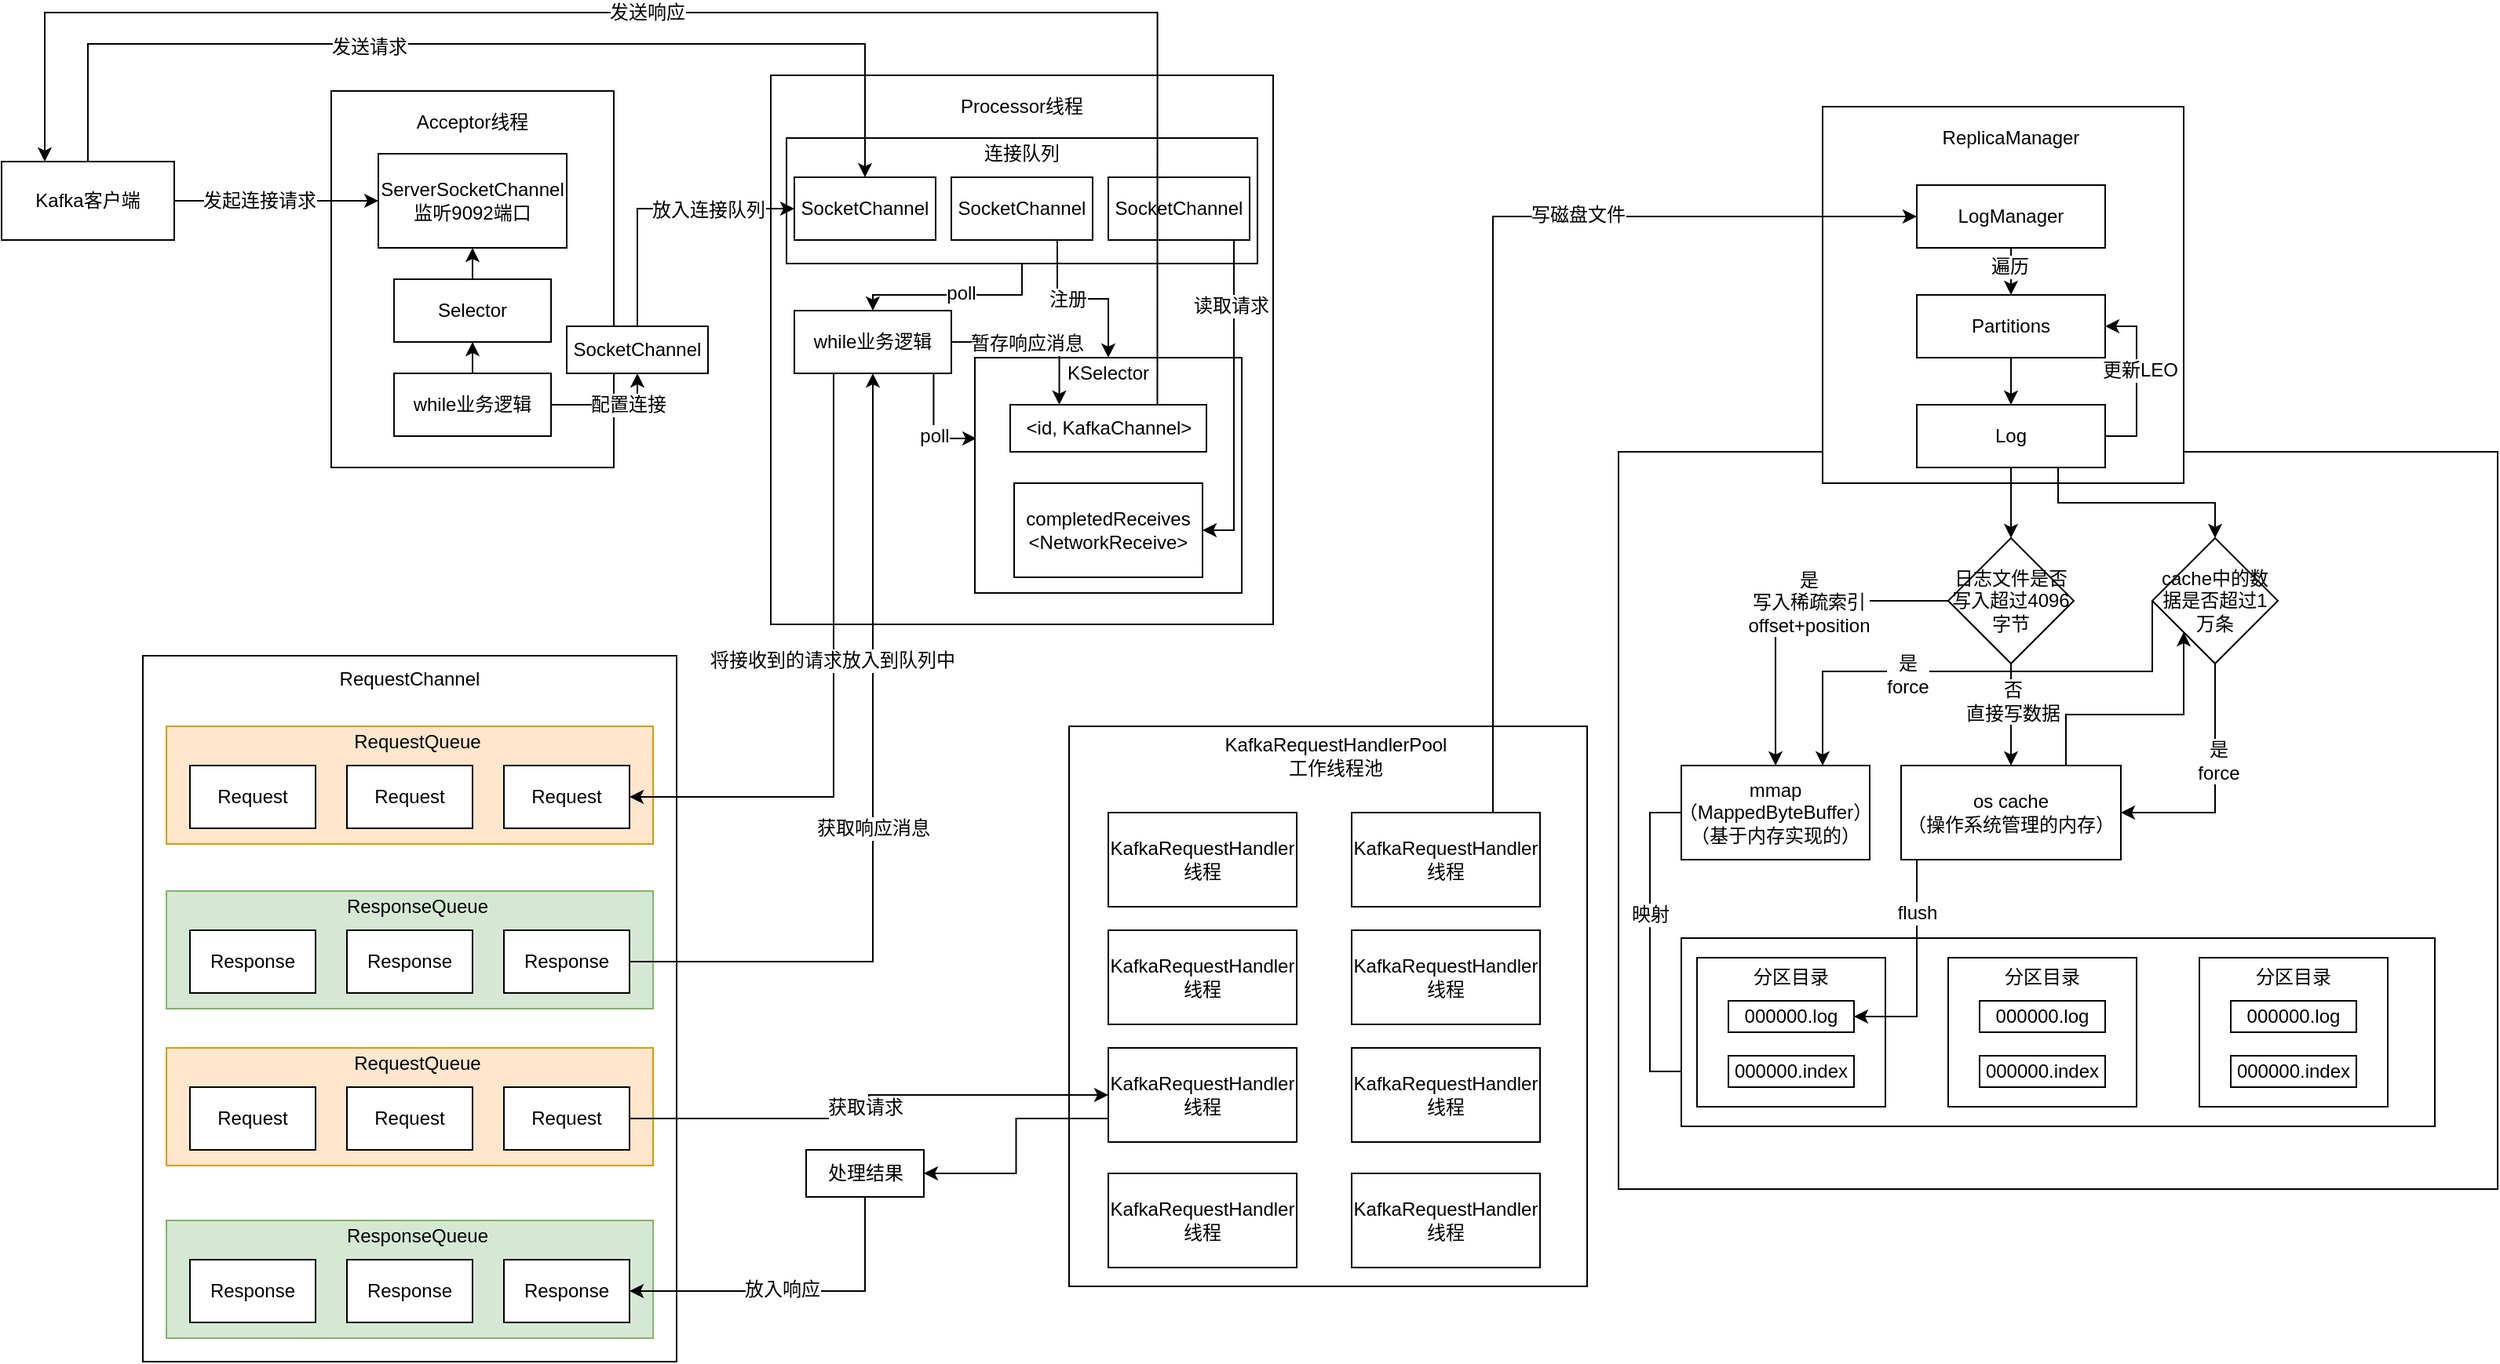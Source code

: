 <mxfile version="12.7.2" type="github">
  <diagram id="5woKgx-8zqL2vqW4cBqe" name="第 1 页">
    <mxGraphModel dx="1483" dy="783" grid="1" gridSize="10" guides="1" tooltips="1" connect="1" arrows="1" fold="1" page="1" pageScale="1" pageWidth="827" pageHeight="1169" math="0" shadow="0">
      <root>
        <mxCell id="0" />
        <mxCell id="1" parent="0" />
        <mxCell id="1tHTf3rAYxa_mp9UJQQu-104" value="" style="rounded=0;whiteSpace=wrap;html=1;" vertex="1" parent="1">
          <mxGeometry x="1060" y="410" width="560" height="470" as="geometry" />
        </mxCell>
        <mxCell id="1tHTf3rAYxa_mp9UJQQu-90" value="" style="rounded=0;whiteSpace=wrap;html=1;" vertex="1" parent="1">
          <mxGeometry x="1190" y="190" width="230" height="240" as="geometry" />
        </mxCell>
        <mxCell id="1tHTf3rAYxa_mp9UJQQu-1" value="" style="rounded=0;whiteSpace=wrap;html=1;" vertex="1" parent="1">
          <mxGeometry x="240" y="180" width="180" height="240" as="geometry" />
        </mxCell>
        <mxCell id="1tHTf3rAYxa_mp9UJQQu-2" value="Acceptor线程" style="text;html=1;strokeColor=none;fillColor=none;align=center;verticalAlign=middle;whiteSpace=wrap;rounded=0;" vertex="1" parent="1">
          <mxGeometry x="275" y="190" width="110" height="20" as="geometry" />
        </mxCell>
        <mxCell id="1tHTf3rAYxa_mp9UJQQu-3" value="ServerSocketChannel&lt;br&gt;监听9092端口" style="rounded=0;whiteSpace=wrap;html=1;" vertex="1" parent="1">
          <mxGeometry x="270" y="220" width="120" height="60" as="geometry" />
        </mxCell>
        <mxCell id="1tHTf3rAYxa_mp9UJQQu-8" style="edgeStyle=orthogonalEdgeStyle;rounded=0;orthogonalLoop=1;jettySize=auto;html=1;entryX=0.5;entryY=1;entryDx=0;entryDy=0;" edge="1" parent="1" source="1tHTf3rAYxa_mp9UJQQu-4" target="1tHTf3rAYxa_mp9UJQQu-3">
          <mxGeometry relative="1" as="geometry" />
        </mxCell>
        <mxCell id="1tHTf3rAYxa_mp9UJQQu-4" value="Selector" style="rounded=0;whiteSpace=wrap;html=1;" vertex="1" parent="1">
          <mxGeometry x="280" y="300" width="100" height="40" as="geometry" />
        </mxCell>
        <mxCell id="1tHTf3rAYxa_mp9UJQQu-7" style="edgeStyle=orthogonalEdgeStyle;rounded=0;orthogonalLoop=1;jettySize=auto;html=1;entryX=0.5;entryY=1;entryDx=0;entryDy=0;" edge="1" parent="1" source="1tHTf3rAYxa_mp9UJQQu-6" target="1tHTf3rAYxa_mp9UJQQu-4">
          <mxGeometry relative="1" as="geometry" />
        </mxCell>
        <mxCell id="1tHTf3rAYxa_mp9UJQQu-28" style="edgeStyle=orthogonalEdgeStyle;rounded=0;orthogonalLoop=1;jettySize=auto;html=1;entryX=0.5;entryY=1;entryDx=0;entryDy=0;" edge="1" parent="1" source="1tHTf3rAYxa_mp9UJQQu-6" target="1tHTf3rAYxa_mp9UJQQu-27">
          <mxGeometry relative="1" as="geometry" />
        </mxCell>
        <mxCell id="1tHTf3rAYxa_mp9UJQQu-29" value="配置连接" style="text;html=1;align=center;verticalAlign=middle;resizable=0;points=[];labelBackgroundColor=#ffffff;" vertex="1" connectable="0" parent="1tHTf3rAYxa_mp9UJQQu-28">
          <mxGeometry x="0.307" relative="1" as="geometry">
            <mxPoint as="offset" />
          </mxGeometry>
        </mxCell>
        <mxCell id="1tHTf3rAYxa_mp9UJQQu-6" value="while业务逻辑" style="rounded=0;whiteSpace=wrap;html=1;" vertex="1" parent="1">
          <mxGeometry x="280" y="360" width="100" height="40" as="geometry" />
        </mxCell>
        <mxCell id="1tHTf3rAYxa_mp9UJQQu-10" style="edgeStyle=orthogonalEdgeStyle;rounded=0;orthogonalLoop=1;jettySize=auto;html=1;entryX=0;entryY=0.5;entryDx=0;entryDy=0;" edge="1" parent="1" source="1tHTf3rAYxa_mp9UJQQu-9" target="1tHTf3rAYxa_mp9UJQQu-3">
          <mxGeometry relative="1" as="geometry" />
        </mxCell>
        <mxCell id="1tHTf3rAYxa_mp9UJQQu-11" value="发起连接请求" style="text;html=1;align=center;verticalAlign=middle;resizable=0;points=[];labelBackgroundColor=#ffffff;" vertex="1" connectable="0" parent="1tHTf3rAYxa_mp9UJQQu-10">
          <mxGeometry x="-0.172" relative="1" as="geometry">
            <mxPoint as="offset" />
          </mxGeometry>
        </mxCell>
        <mxCell id="1tHTf3rAYxa_mp9UJQQu-9" value="Kafka客户端" style="rounded=0;whiteSpace=wrap;html=1;" vertex="1" parent="1">
          <mxGeometry x="30" y="225" width="110" height="50" as="geometry" />
        </mxCell>
        <mxCell id="1tHTf3rAYxa_mp9UJQQu-12" value="" style="rounded=0;whiteSpace=wrap;html=1;" vertex="1" parent="1">
          <mxGeometry x="520" y="170" width="320" height="350" as="geometry" />
        </mxCell>
        <mxCell id="1tHTf3rAYxa_mp9UJQQu-13" value="Processor线程" style="text;html=1;strokeColor=none;fillColor=none;align=center;verticalAlign=middle;whiteSpace=wrap;rounded=0;" vertex="1" parent="1">
          <mxGeometry x="625" y="180" width="110" height="20" as="geometry" />
        </mxCell>
        <mxCell id="1tHTf3rAYxa_mp9UJQQu-21" style="edgeStyle=orthogonalEdgeStyle;rounded=0;orthogonalLoop=1;jettySize=auto;html=1;entryX=0.5;entryY=0;entryDx=0;entryDy=0;" edge="1" parent="1" source="1tHTf3rAYxa_mp9UJQQu-14" target="1tHTf3rAYxa_mp9UJQQu-20">
          <mxGeometry relative="1" as="geometry" />
        </mxCell>
        <mxCell id="1tHTf3rAYxa_mp9UJQQu-22" value="poll" style="text;html=1;align=center;verticalAlign=middle;resizable=0;points=[];labelBackgroundColor=#ffffff;" vertex="1" connectable="0" parent="1tHTf3rAYxa_mp9UJQQu-21">
          <mxGeometry x="-0.051" y="-1" relative="1" as="geometry">
            <mxPoint as="offset" />
          </mxGeometry>
        </mxCell>
        <mxCell id="1tHTf3rAYxa_mp9UJQQu-14" value="" style="rounded=0;whiteSpace=wrap;html=1;" vertex="1" parent="1">
          <mxGeometry x="530" y="210" width="300" height="80" as="geometry" />
        </mxCell>
        <mxCell id="1tHTf3rAYxa_mp9UJQQu-15" value="连接队列" style="text;html=1;strokeColor=none;fillColor=none;align=center;verticalAlign=middle;whiteSpace=wrap;rounded=0;" vertex="1" parent="1">
          <mxGeometry x="625" y="210" width="110" height="20" as="geometry" />
        </mxCell>
        <mxCell id="1tHTf3rAYxa_mp9UJQQu-17" value="SocketChannel" style="rounded=0;whiteSpace=wrap;html=1;" vertex="1" parent="1">
          <mxGeometry x="535" y="235" width="90" height="40" as="geometry" />
        </mxCell>
        <mxCell id="1tHTf3rAYxa_mp9UJQQu-37" style="edgeStyle=orthogonalEdgeStyle;rounded=0;orthogonalLoop=1;jettySize=auto;html=1;exitX=0.75;exitY=1;exitDx=0;exitDy=0;entryX=0.5;entryY=0;entryDx=0;entryDy=0;" edge="1" parent="1" source="1tHTf3rAYxa_mp9UJQQu-18" target="1tHTf3rAYxa_mp9UJQQu-24">
          <mxGeometry relative="1" as="geometry" />
        </mxCell>
        <mxCell id="1tHTf3rAYxa_mp9UJQQu-38" value="注册" style="text;html=1;align=center;verticalAlign=middle;resizable=0;points=[];labelBackgroundColor=#ffffff;" vertex="1" connectable="0" parent="1tHTf3rAYxa_mp9UJQQu-37">
          <mxGeometry x="-0.302" y="6" relative="1" as="geometry">
            <mxPoint x="6" y="6" as="offset" />
          </mxGeometry>
        </mxCell>
        <mxCell id="1tHTf3rAYxa_mp9UJQQu-18" value="SocketChannel" style="rounded=0;whiteSpace=wrap;html=1;" vertex="1" parent="1">
          <mxGeometry x="635" y="235" width="90" height="40" as="geometry" />
        </mxCell>
        <mxCell id="1tHTf3rAYxa_mp9UJQQu-19" value="SocketChannel" style="rounded=0;whiteSpace=wrap;html=1;" vertex="1" parent="1">
          <mxGeometry x="735" y="235" width="90" height="40" as="geometry" />
        </mxCell>
        <mxCell id="1tHTf3rAYxa_mp9UJQQu-41" style="edgeStyle=orthogonalEdgeStyle;rounded=0;orthogonalLoop=1;jettySize=auto;html=1;exitX=0.887;exitY=1.004;exitDx=0;exitDy=0;entryX=0.006;entryY=0.343;entryDx=0;entryDy=0;exitPerimeter=0;entryPerimeter=0;" edge="1" parent="1" source="1tHTf3rAYxa_mp9UJQQu-20" target="1tHTf3rAYxa_mp9UJQQu-23">
          <mxGeometry relative="1" as="geometry" />
        </mxCell>
        <mxCell id="1tHTf3rAYxa_mp9UJQQu-42" value="poll" style="text;html=1;align=center;verticalAlign=middle;resizable=0;points=[];labelBackgroundColor=#ffffff;" vertex="1" connectable="0" parent="1tHTf3rAYxa_mp9UJQQu-41">
          <mxGeometry x="0.165" relative="1" as="geometry">
            <mxPoint as="offset" />
          </mxGeometry>
        </mxCell>
        <mxCell id="1tHTf3rAYxa_mp9UJQQu-20" value="while业务逻辑" style="rounded=0;whiteSpace=wrap;html=1;" vertex="1" parent="1">
          <mxGeometry x="535" y="320" width="100" height="40" as="geometry" />
        </mxCell>
        <mxCell id="1tHTf3rAYxa_mp9UJQQu-23" value="" style="rounded=0;whiteSpace=wrap;html=1;" vertex="1" parent="1">
          <mxGeometry x="650" y="350" width="170" height="150" as="geometry" />
        </mxCell>
        <mxCell id="1tHTf3rAYxa_mp9UJQQu-24" value="KSelector" style="text;html=1;strokeColor=none;fillColor=none;align=center;verticalAlign=middle;whiteSpace=wrap;rounded=0;" vertex="1" parent="1">
          <mxGeometry x="680" y="350" width="110" height="20" as="geometry" />
        </mxCell>
        <mxCell id="1tHTf3rAYxa_mp9UJQQu-34" style="edgeStyle=orthogonalEdgeStyle;rounded=0;orthogonalLoop=1;jettySize=auto;html=1;exitX=0.75;exitY=0;exitDx=0;exitDy=0;entryX=0.25;entryY=0;entryDx=0;entryDy=0;" edge="1" parent="1" source="1tHTf3rAYxa_mp9UJQQu-25" target="1tHTf3rAYxa_mp9UJQQu-9">
          <mxGeometry relative="1" as="geometry">
            <Array as="points">
              <mxPoint x="766" y="130" />
              <mxPoint x="58" y="130" />
            </Array>
          </mxGeometry>
        </mxCell>
        <mxCell id="1tHTf3rAYxa_mp9UJQQu-35" value="发送响应" style="text;html=1;align=center;verticalAlign=middle;resizable=0;points=[];labelBackgroundColor=#ffffff;" vertex="1" connectable="0" parent="1tHTf3rAYxa_mp9UJQQu-34">
          <mxGeometry x="0.092" relative="1" as="geometry">
            <mxPoint as="offset" />
          </mxGeometry>
        </mxCell>
        <mxCell id="1tHTf3rAYxa_mp9UJQQu-25" value="&amp;lt;id, KafkaChannel&amp;gt;" style="rounded=0;whiteSpace=wrap;html=1;" vertex="1" parent="1">
          <mxGeometry x="672.5" y="380" width="125" height="30" as="geometry" />
        </mxCell>
        <mxCell id="1tHTf3rAYxa_mp9UJQQu-26" value="completedReceives&lt;br&gt;&amp;lt;NetworkReceive&amp;gt;" style="rounded=0;whiteSpace=wrap;html=1;" vertex="1" parent="1">
          <mxGeometry x="675" y="430" width="120" height="60" as="geometry" />
        </mxCell>
        <mxCell id="1tHTf3rAYxa_mp9UJQQu-30" style="edgeStyle=orthogonalEdgeStyle;rounded=0;orthogonalLoop=1;jettySize=auto;html=1;entryX=0;entryY=0.5;entryDx=0;entryDy=0;" edge="1" parent="1" source="1tHTf3rAYxa_mp9UJQQu-27" target="1tHTf3rAYxa_mp9UJQQu-17">
          <mxGeometry relative="1" as="geometry">
            <Array as="points">
              <mxPoint x="435" y="255" />
            </Array>
          </mxGeometry>
        </mxCell>
        <mxCell id="1tHTf3rAYxa_mp9UJQQu-31" value="放入连接队列" style="text;html=1;align=center;verticalAlign=middle;resizable=0;points=[];labelBackgroundColor=#ffffff;" vertex="1" connectable="0" parent="1tHTf3rAYxa_mp9UJQQu-30">
          <mxGeometry x="-0.164" y="-21" relative="1" as="geometry">
            <mxPoint x="24" y="-1.67" as="offset" />
          </mxGeometry>
        </mxCell>
        <mxCell id="1tHTf3rAYxa_mp9UJQQu-27" value="SocketChannel" style="rounded=0;whiteSpace=wrap;html=1;" vertex="1" parent="1">
          <mxGeometry x="390" y="330" width="90" height="30" as="geometry" />
        </mxCell>
        <mxCell id="1tHTf3rAYxa_mp9UJQQu-32" style="edgeStyle=orthogonalEdgeStyle;rounded=0;orthogonalLoop=1;jettySize=auto;html=1;entryX=0.5;entryY=0;entryDx=0;entryDy=0;" edge="1" parent="1" source="1tHTf3rAYxa_mp9UJQQu-9" target="1tHTf3rAYxa_mp9UJQQu-17">
          <mxGeometry relative="1" as="geometry">
            <Array as="points">
              <mxPoint x="85" y="150" />
              <mxPoint x="580" y="150" />
            </Array>
          </mxGeometry>
        </mxCell>
        <mxCell id="1tHTf3rAYxa_mp9UJQQu-33" value="发送请求" style="text;html=1;align=center;verticalAlign=middle;resizable=0;points=[];labelBackgroundColor=#ffffff;" vertex="1" connectable="0" parent="1tHTf3rAYxa_mp9UJQQu-32">
          <mxGeometry x="-0.224" y="-2" relative="1" as="geometry">
            <mxPoint as="offset" />
          </mxGeometry>
        </mxCell>
        <mxCell id="1tHTf3rAYxa_mp9UJQQu-39" style="edgeStyle=orthogonalEdgeStyle;rounded=0;orthogonalLoop=1;jettySize=auto;html=1;entryX=0.25;entryY=0;entryDx=0;entryDy=0;" edge="1" parent="1" source="1tHTf3rAYxa_mp9UJQQu-20" target="1tHTf3rAYxa_mp9UJQQu-25">
          <mxGeometry relative="1" as="geometry" />
        </mxCell>
        <mxCell id="1tHTf3rAYxa_mp9UJQQu-40" value="暂存响应消息" style="text;html=1;align=center;verticalAlign=middle;resizable=0;points=[];labelBackgroundColor=#ffffff;" vertex="1" connectable="0" parent="1tHTf3rAYxa_mp9UJQQu-39">
          <mxGeometry x="-0.127" y="-1" relative="1" as="geometry">
            <mxPoint as="offset" />
          </mxGeometry>
        </mxCell>
        <mxCell id="1tHTf3rAYxa_mp9UJQQu-43" style="edgeStyle=orthogonalEdgeStyle;rounded=0;orthogonalLoop=1;jettySize=auto;html=1;entryX=1;entryY=0.5;entryDx=0;entryDy=0;exitX=0.889;exitY=1.012;exitDx=0;exitDy=0;exitPerimeter=0;" edge="1" parent="1" source="1tHTf3rAYxa_mp9UJQQu-19" target="1tHTf3rAYxa_mp9UJQQu-26">
          <mxGeometry relative="1" as="geometry" />
        </mxCell>
        <mxCell id="1tHTf3rAYxa_mp9UJQQu-44" value="读取请求" style="text;html=1;align=center;verticalAlign=middle;resizable=0;points=[];labelBackgroundColor=#ffffff;" vertex="1" connectable="0" parent="1tHTf3rAYxa_mp9UJQQu-43">
          <mxGeometry x="-0.596" y="-2" relative="1" as="geometry">
            <mxPoint as="offset" />
          </mxGeometry>
        </mxCell>
        <mxCell id="1tHTf3rAYxa_mp9UJQQu-45" value="" style="rounded=0;whiteSpace=wrap;html=1;" vertex="1" parent="1">
          <mxGeometry x="120" y="540" width="340" height="450" as="geometry" />
        </mxCell>
        <mxCell id="1tHTf3rAYxa_mp9UJQQu-46" value="RequestChannel" style="text;html=1;strokeColor=none;fillColor=none;align=center;verticalAlign=middle;whiteSpace=wrap;rounded=0;" vertex="1" parent="1">
          <mxGeometry x="235" y="545" width="110" height="20" as="geometry" />
        </mxCell>
        <mxCell id="1tHTf3rAYxa_mp9UJQQu-47" value="" style="rounded=0;whiteSpace=wrap;html=1;fillColor=#ffe6cc;strokeColor=#d79b00;" vertex="1" parent="1">
          <mxGeometry x="135" y="585" width="310" height="75" as="geometry" />
        </mxCell>
        <mxCell id="1tHTf3rAYxa_mp9UJQQu-48" value="RequestQueue" style="text;html=1;strokeColor=none;fillColor=none;align=center;verticalAlign=middle;whiteSpace=wrap;rounded=0;" vertex="1" parent="1">
          <mxGeometry x="240" y="585" width="110" height="20" as="geometry" />
        </mxCell>
        <mxCell id="1tHTf3rAYxa_mp9UJQQu-49" value="Request" style="rounded=0;whiteSpace=wrap;html=1;" vertex="1" parent="1">
          <mxGeometry x="150" y="610" width="80" height="40" as="geometry" />
        </mxCell>
        <mxCell id="1tHTf3rAYxa_mp9UJQQu-50" value="Request" style="rounded=0;whiteSpace=wrap;html=1;" vertex="1" parent="1">
          <mxGeometry x="250" y="610" width="80" height="40" as="geometry" />
        </mxCell>
        <mxCell id="1tHTf3rAYxa_mp9UJQQu-51" value="Request" style="rounded=0;whiteSpace=wrap;html=1;" vertex="1" parent="1">
          <mxGeometry x="350" y="610" width="80" height="40" as="geometry" />
        </mxCell>
        <mxCell id="1tHTf3rAYxa_mp9UJQQu-52" value="" style="rounded=0;whiteSpace=wrap;html=1;fillColor=#d5e8d4;strokeColor=#82b366;" vertex="1" parent="1">
          <mxGeometry x="135" y="690" width="310" height="75" as="geometry" />
        </mxCell>
        <mxCell id="1tHTf3rAYxa_mp9UJQQu-53" value="ResponseQueue" style="text;html=1;strokeColor=none;fillColor=none;align=center;verticalAlign=middle;whiteSpace=wrap;rounded=0;" vertex="1" parent="1">
          <mxGeometry x="240" y="690" width="110" height="20" as="geometry" />
        </mxCell>
        <mxCell id="1tHTf3rAYxa_mp9UJQQu-54" value="Response" style="rounded=0;whiteSpace=wrap;html=1;" vertex="1" parent="1">
          <mxGeometry x="150" y="715" width="80" height="40" as="geometry" />
        </mxCell>
        <mxCell id="1tHTf3rAYxa_mp9UJQQu-55" value="Response" style="rounded=0;whiteSpace=wrap;html=1;" vertex="1" parent="1">
          <mxGeometry x="250" y="715" width="80" height="40" as="geometry" />
        </mxCell>
        <mxCell id="1tHTf3rAYxa_mp9UJQQu-70" style="edgeStyle=orthogonalEdgeStyle;rounded=0;orthogonalLoop=1;jettySize=auto;html=1;entryX=0.5;entryY=1;entryDx=0;entryDy=0;" edge="1" parent="1" source="1tHTf3rAYxa_mp9UJQQu-56" target="1tHTf3rAYxa_mp9UJQQu-20">
          <mxGeometry relative="1" as="geometry" />
        </mxCell>
        <mxCell id="1tHTf3rAYxa_mp9UJQQu-71" value="获取响应消息" style="text;html=1;align=center;verticalAlign=middle;resizable=0;points=[];labelBackgroundColor=#ffffff;" vertex="1" connectable="0" parent="1tHTf3rAYxa_mp9UJQQu-70">
          <mxGeometry x="-0.415" y="98" relative="1" as="geometry">
            <mxPoint x="98" y="-85" as="offset" />
          </mxGeometry>
        </mxCell>
        <mxCell id="1tHTf3rAYxa_mp9UJQQu-56" value="Response" style="rounded=0;whiteSpace=wrap;html=1;" vertex="1" parent="1">
          <mxGeometry x="350" y="715" width="80" height="40" as="geometry" />
        </mxCell>
        <mxCell id="1tHTf3rAYxa_mp9UJQQu-57" value="" style="rounded=0;whiteSpace=wrap;html=1;fillColor=#ffe6cc;strokeColor=#d79b00;" vertex="1" parent="1">
          <mxGeometry x="135" y="790" width="310" height="75" as="geometry" />
        </mxCell>
        <mxCell id="1tHTf3rAYxa_mp9UJQQu-58" value="RequestQueue" style="text;html=1;strokeColor=none;fillColor=none;align=center;verticalAlign=middle;whiteSpace=wrap;rounded=0;" vertex="1" parent="1">
          <mxGeometry x="240" y="790" width="110" height="20" as="geometry" />
        </mxCell>
        <mxCell id="1tHTf3rAYxa_mp9UJQQu-59" value="Request" style="rounded=0;whiteSpace=wrap;html=1;" vertex="1" parent="1">
          <mxGeometry x="150" y="815" width="80" height="40" as="geometry" />
        </mxCell>
        <mxCell id="1tHTf3rAYxa_mp9UJQQu-60" value="Request" style="rounded=0;whiteSpace=wrap;html=1;" vertex="1" parent="1">
          <mxGeometry x="250" y="815" width="80" height="40" as="geometry" />
        </mxCell>
        <mxCell id="1tHTf3rAYxa_mp9UJQQu-61" value="Request" style="rounded=0;whiteSpace=wrap;html=1;" vertex="1" parent="1">
          <mxGeometry x="350" y="815" width="80" height="40" as="geometry" />
        </mxCell>
        <mxCell id="1tHTf3rAYxa_mp9UJQQu-62" style="edgeStyle=orthogonalEdgeStyle;rounded=0;orthogonalLoop=1;jettySize=auto;html=1;entryX=1;entryY=0.5;entryDx=0;entryDy=0;exitX=0.25;exitY=1;exitDx=0;exitDy=0;" edge="1" parent="1" source="1tHTf3rAYxa_mp9UJQQu-20" target="1tHTf3rAYxa_mp9UJQQu-51">
          <mxGeometry relative="1" as="geometry" />
        </mxCell>
        <mxCell id="1tHTf3rAYxa_mp9UJQQu-63" value="将接收到的请求放入到队列中" style="text;html=1;align=center;verticalAlign=middle;resizable=0;points=[];labelBackgroundColor=#ffffff;" vertex="1" connectable="0" parent="1tHTf3rAYxa_mp9UJQQu-62">
          <mxGeometry x="-0.085" y="-1" relative="1" as="geometry">
            <mxPoint as="offset" />
          </mxGeometry>
        </mxCell>
        <mxCell id="1tHTf3rAYxa_mp9UJQQu-65" value="" style="rounded=0;whiteSpace=wrap;html=1;fillColor=#d5e8d4;strokeColor=#82b366;" vertex="1" parent="1">
          <mxGeometry x="135" y="900" width="310" height="75" as="geometry" />
        </mxCell>
        <mxCell id="1tHTf3rAYxa_mp9UJQQu-66" value="ResponseQueue" style="text;html=1;strokeColor=none;fillColor=none;align=center;verticalAlign=middle;whiteSpace=wrap;rounded=0;" vertex="1" parent="1">
          <mxGeometry x="240" y="900" width="110" height="20" as="geometry" />
        </mxCell>
        <mxCell id="1tHTf3rAYxa_mp9UJQQu-67" value="Response" style="rounded=0;whiteSpace=wrap;html=1;" vertex="1" parent="1">
          <mxGeometry x="150" y="925" width="80" height="40" as="geometry" />
        </mxCell>
        <mxCell id="1tHTf3rAYxa_mp9UJQQu-68" value="Response" style="rounded=0;whiteSpace=wrap;html=1;" vertex="1" parent="1">
          <mxGeometry x="250" y="925" width="80" height="40" as="geometry" />
        </mxCell>
        <mxCell id="1tHTf3rAYxa_mp9UJQQu-69" value="Response" style="rounded=0;whiteSpace=wrap;html=1;" vertex="1" parent="1">
          <mxGeometry x="350" y="925" width="80" height="40" as="geometry" />
        </mxCell>
        <mxCell id="1tHTf3rAYxa_mp9UJQQu-72" value="" style="rounded=0;whiteSpace=wrap;html=1;" vertex="1" parent="1">
          <mxGeometry x="710" y="585" width="330" height="357" as="geometry" />
        </mxCell>
        <mxCell id="1tHTf3rAYxa_mp9UJQQu-73" value="KafkaRequestHandlerPool&lt;br&gt;工作线程池" style="text;html=1;strokeColor=none;fillColor=none;align=center;verticalAlign=middle;whiteSpace=wrap;rounded=0;" vertex="1" parent="1">
          <mxGeometry x="800" y="590" width="160" height="27" as="geometry" />
        </mxCell>
        <mxCell id="1tHTf3rAYxa_mp9UJQQu-74" value="KafkaRequestHandler线程" style="rounded=0;whiteSpace=wrap;html=1;" vertex="1" parent="1">
          <mxGeometry x="735" y="640" width="120" height="60" as="geometry" />
        </mxCell>
        <mxCell id="1tHTf3rAYxa_mp9UJQQu-76" value="KafkaRequestHandler线程" style="rounded=0;whiteSpace=wrap;html=1;" vertex="1" parent="1">
          <mxGeometry x="890" y="640" width="120" height="60" as="geometry" />
        </mxCell>
        <mxCell id="1tHTf3rAYxa_mp9UJQQu-77" value="KafkaRequestHandler线程" style="rounded=0;whiteSpace=wrap;html=1;" vertex="1" parent="1">
          <mxGeometry x="735" y="715" width="120" height="60" as="geometry" />
        </mxCell>
        <mxCell id="1tHTf3rAYxa_mp9UJQQu-78" value="KafkaRequestHandler线程" style="rounded=0;whiteSpace=wrap;html=1;" vertex="1" parent="1">
          <mxGeometry x="890" y="715" width="120" height="60" as="geometry" />
        </mxCell>
        <mxCell id="1tHTf3rAYxa_mp9UJQQu-87" style="edgeStyle=orthogonalEdgeStyle;rounded=0;orthogonalLoop=1;jettySize=auto;html=1;exitX=0;exitY=0.75;exitDx=0;exitDy=0;entryX=1;entryY=0.5;entryDx=0;entryDy=0;" edge="1" parent="1" source="1tHTf3rAYxa_mp9UJQQu-79" target="1tHTf3rAYxa_mp9UJQQu-86">
          <mxGeometry relative="1" as="geometry" />
        </mxCell>
        <mxCell id="1tHTf3rAYxa_mp9UJQQu-79" value="KafkaRequestHandler线程" style="rounded=0;whiteSpace=wrap;html=1;" vertex="1" parent="1">
          <mxGeometry x="735" y="790" width="120" height="60" as="geometry" />
        </mxCell>
        <mxCell id="1tHTf3rAYxa_mp9UJQQu-80" value="KafkaRequestHandler线程" style="rounded=0;whiteSpace=wrap;html=1;" vertex="1" parent="1">
          <mxGeometry x="890" y="790" width="120" height="60" as="geometry" />
        </mxCell>
        <mxCell id="1tHTf3rAYxa_mp9UJQQu-81" value="KafkaRequestHandler线程" style="rounded=0;whiteSpace=wrap;html=1;" vertex="1" parent="1">
          <mxGeometry x="735" y="870" width="120" height="60" as="geometry" />
        </mxCell>
        <mxCell id="1tHTf3rAYxa_mp9UJQQu-82" value="KafkaRequestHandler线程" style="rounded=0;whiteSpace=wrap;html=1;" vertex="1" parent="1">
          <mxGeometry x="890" y="870" width="120" height="60" as="geometry" />
        </mxCell>
        <mxCell id="1tHTf3rAYxa_mp9UJQQu-83" style="edgeStyle=orthogonalEdgeStyle;rounded=0;orthogonalLoop=1;jettySize=auto;html=1;exitX=1;exitY=0.5;exitDx=0;exitDy=0;entryX=0;entryY=0.5;entryDx=0;entryDy=0;" edge="1" parent="1" source="1tHTf3rAYxa_mp9UJQQu-61" target="1tHTf3rAYxa_mp9UJQQu-79">
          <mxGeometry relative="1" as="geometry" />
        </mxCell>
        <mxCell id="1tHTf3rAYxa_mp9UJQQu-84" value="获取请求" style="text;html=1;align=center;verticalAlign=middle;resizable=0;points=[];labelBackgroundColor=#ffffff;" vertex="1" connectable="0" parent="1tHTf3rAYxa_mp9UJQQu-83">
          <mxGeometry x="-0.12" relative="1" as="geometry">
            <mxPoint x="9" y="-7.5" as="offset" />
          </mxGeometry>
        </mxCell>
        <mxCell id="1tHTf3rAYxa_mp9UJQQu-88" style="edgeStyle=orthogonalEdgeStyle;rounded=0;orthogonalLoop=1;jettySize=auto;html=1;entryX=1;entryY=0.5;entryDx=0;entryDy=0;exitX=0.5;exitY=1;exitDx=0;exitDy=0;" edge="1" parent="1" source="1tHTf3rAYxa_mp9UJQQu-86" target="1tHTf3rAYxa_mp9UJQQu-69">
          <mxGeometry relative="1" as="geometry" />
        </mxCell>
        <mxCell id="1tHTf3rAYxa_mp9UJQQu-89" value="放入响应" style="text;html=1;align=center;verticalAlign=middle;resizable=0;points=[];labelBackgroundColor=#ffffff;" vertex="1" connectable="0" parent="1tHTf3rAYxa_mp9UJQQu-88">
          <mxGeometry x="0.078" y="-1" relative="1" as="geometry">
            <mxPoint as="offset" />
          </mxGeometry>
        </mxCell>
        <mxCell id="1tHTf3rAYxa_mp9UJQQu-86" value="处理结果" style="rounded=0;whiteSpace=wrap;html=1;" vertex="1" parent="1">
          <mxGeometry x="542.5" y="855" width="75" height="30" as="geometry" />
        </mxCell>
        <mxCell id="1tHTf3rAYxa_mp9UJQQu-91" value="ReplicaManager" style="text;html=1;strokeColor=none;fillColor=none;align=center;verticalAlign=middle;whiteSpace=wrap;rounded=0;" vertex="1" parent="1">
          <mxGeometry x="1250" y="200" width="120" height="20" as="geometry" />
        </mxCell>
        <mxCell id="1tHTf3rAYxa_mp9UJQQu-97" style="edgeStyle=orthogonalEdgeStyle;rounded=0;orthogonalLoop=1;jettySize=auto;html=1;exitX=0.5;exitY=1;exitDx=0;exitDy=0;entryX=0.5;entryY=0;entryDx=0;entryDy=0;" edge="1" parent="1" source="1tHTf3rAYxa_mp9UJQQu-92" target="1tHTf3rAYxa_mp9UJQQu-95">
          <mxGeometry relative="1" as="geometry" />
        </mxCell>
        <mxCell id="1tHTf3rAYxa_mp9UJQQu-99" value="遍历" style="text;html=1;align=center;verticalAlign=middle;resizable=0;points=[];labelBackgroundColor=#ffffff;" vertex="1" connectable="0" parent="1tHTf3rAYxa_mp9UJQQu-97">
          <mxGeometry x="-0.185" y="-1" relative="1" as="geometry">
            <mxPoint as="offset" />
          </mxGeometry>
        </mxCell>
        <mxCell id="1tHTf3rAYxa_mp9UJQQu-92" value="LogManager" style="rounded=0;whiteSpace=wrap;html=1;" vertex="1" parent="1">
          <mxGeometry x="1250" y="240" width="120" height="40" as="geometry" />
        </mxCell>
        <mxCell id="1tHTf3rAYxa_mp9UJQQu-98" style="edgeStyle=orthogonalEdgeStyle;rounded=0;orthogonalLoop=1;jettySize=auto;html=1;entryX=0.5;entryY=0;entryDx=0;entryDy=0;" edge="1" parent="1" source="1tHTf3rAYxa_mp9UJQQu-95" target="1tHTf3rAYxa_mp9UJQQu-96">
          <mxGeometry relative="1" as="geometry" />
        </mxCell>
        <mxCell id="1tHTf3rAYxa_mp9UJQQu-95" value="Partitions" style="rounded=0;whiteSpace=wrap;html=1;" vertex="1" parent="1">
          <mxGeometry x="1250" y="310" width="120" height="40" as="geometry" />
        </mxCell>
        <mxCell id="1tHTf3rAYxa_mp9UJQQu-102" style="edgeStyle=orthogonalEdgeStyle;rounded=0;orthogonalLoop=1;jettySize=auto;html=1;entryX=1;entryY=0.5;entryDx=0;entryDy=0;exitX=1;exitY=0.5;exitDx=0;exitDy=0;" edge="1" parent="1" source="1tHTf3rAYxa_mp9UJQQu-96" target="1tHTf3rAYxa_mp9UJQQu-95">
          <mxGeometry relative="1" as="geometry" />
        </mxCell>
        <mxCell id="1tHTf3rAYxa_mp9UJQQu-103" value="更新LEO" style="text;html=1;align=center;verticalAlign=middle;resizable=0;points=[];labelBackgroundColor=#ffffff;" vertex="1" connectable="0" parent="1tHTf3rAYxa_mp9UJQQu-102">
          <mxGeometry x="0.126" y="-2" relative="1" as="geometry">
            <mxPoint as="offset" />
          </mxGeometry>
        </mxCell>
        <mxCell id="1tHTf3rAYxa_mp9UJQQu-106" style="edgeStyle=orthogonalEdgeStyle;rounded=0;orthogonalLoop=1;jettySize=auto;html=1;entryX=0.5;entryY=0;entryDx=0;entryDy=0;" edge="1" parent="1" source="1tHTf3rAYxa_mp9UJQQu-96" target="1tHTf3rAYxa_mp9UJQQu-105">
          <mxGeometry relative="1" as="geometry" />
        </mxCell>
        <mxCell id="1tHTf3rAYxa_mp9UJQQu-114" style="edgeStyle=orthogonalEdgeStyle;rounded=0;orthogonalLoop=1;jettySize=auto;html=1;exitX=0.75;exitY=1;exitDx=0;exitDy=0;entryX=0.5;entryY=0;entryDx=0;entryDy=0;" edge="1" parent="1" source="1tHTf3rAYxa_mp9UJQQu-96" target="1tHTf3rAYxa_mp9UJQQu-113">
          <mxGeometry relative="1" as="geometry" />
        </mxCell>
        <mxCell id="1tHTf3rAYxa_mp9UJQQu-96" value="Log" style="rounded=0;whiteSpace=wrap;html=1;" vertex="1" parent="1">
          <mxGeometry x="1250" y="380" width="120" height="40" as="geometry" />
        </mxCell>
        <mxCell id="1tHTf3rAYxa_mp9UJQQu-100" style="edgeStyle=orthogonalEdgeStyle;rounded=0;orthogonalLoop=1;jettySize=auto;html=1;entryX=0;entryY=0.5;entryDx=0;entryDy=0;exitX=0.75;exitY=0;exitDx=0;exitDy=0;" edge="1" parent="1" source="1tHTf3rAYxa_mp9UJQQu-76" target="1tHTf3rAYxa_mp9UJQQu-92">
          <mxGeometry relative="1" as="geometry" />
        </mxCell>
        <mxCell id="1tHTf3rAYxa_mp9UJQQu-101" value="写磁盘文件" style="text;html=1;align=center;verticalAlign=middle;resizable=0;points=[];labelBackgroundColor=#ffffff;" vertex="1" connectable="0" parent="1tHTf3rAYxa_mp9UJQQu-100">
          <mxGeometry x="0.169" y="-54" relative="1" as="geometry">
            <mxPoint x="54" y="-55" as="offset" />
          </mxGeometry>
        </mxCell>
        <mxCell id="1tHTf3rAYxa_mp9UJQQu-108" style="edgeStyle=orthogonalEdgeStyle;rounded=0;orthogonalLoop=1;jettySize=auto;html=1;" edge="1" parent="1" source="1tHTf3rAYxa_mp9UJQQu-105" target="1tHTf3rAYxa_mp9UJQQu-107">
          <mxGeometry relative="1" as="geometry" />
        </mxCell>
        <mxCell id="1tHTf3rAYxa_mp9UJQQu-109" value="是&lt;br&gt;写入稀疏索引&lt;br&gt;offset+position" style="text;html=1;align=center;verticalAlign=middle;resizable=0;points=[];labelBackgroundColor=#ffffff;" vertex="1" connectable="0" parent="1tHTf3rAYxa_mp9UJQQu-108">
          <mxGeometry x="-0.162" y="1" relative="1" as="geometry">
            <mxPoint x="1" as="offset" />
          </mxGeometry>
        </mxCell>
        <mxCell id="1tHTf3rAYxa_mp9UJQQu-111" style="edgeStyle=orthogonalEdgeStyle;rounded=0;orthogonalLoop=1;jettySize=auto;html=1;entryX=0.5;entryY=0;entryDx=0;entryDy=0;" edge="1" parent="1" source="1tHTf3rAYxa_mp9UJQQu-105" target="1tHTf3rAYxa_mp9UJQQu-110">
          <mxGeometry relative="1" as="geometry" />
        </mxCell>
        <mxCell id="1tHTf3rAYxa_mp9UJQQu-112" value="否&lt;br&gt;直接写数据" style="text;html=1;align=center;verticalAlign=middle;resizable=0;points=[];labelBackgroundColor=#ffffff;" vertex="1" connectable="0" parent="1tHTf3rAYxa_mp9UJQQu-111">
          <mxGeometry x="-0.267" y="1" relative="1" as="geometry">
            <mxPoint as="offset" />
          </mxGeometry>
        </mxCell>
        <mxCell id="1tHTf3rAYxa_mp9UJQQu-105" value="日志文件是否写入超过4096字节" style="rhombus;whiteSpace=wrap;html=1;" vertex="1" parent="1">
          <mxGeometry x="1270" y="465" width="80" height="80" as="geometry" />
        </mxCell>
        <mxCell id="1tHTf3rAYxa_mp9UJQQu-138" style="edgeStyle=orthogonalEdgeStyle;rounded=0;orthogonalLoop=1;jettySize=auto;html=1;exitX=0;exitY=0.5;exitDx=0;exitDy=0;entryX=0;entryY=0.5;entryDx=0;entryDy=0;" edge="1" parent="1" source="1tHTf3rAYxa_mp9UJQQu-107" target="1tHTf3rAYxa_mp9UJQQu-127">
          <mxGeometry relative="1" as="geometry" />
        </mxCell>
        <mxCell id="1tHTf3rAYxa_mp9UJQQu-139" value="映射" style="text;html=1;align=center;verticalAlign=middle;resizable=0;points=[];labelBackgroundColor=#ffffff;" vertex="1" connectable="0" parent="1tHTf3rAYxa_mp9UJQQu-138">
          <mxGeometry x="-0.278" relative="1" as="geometry">
            <mxPoint as="offset" />
          </mxGeometry>
        </mxCell>
        <mxCell id="1tHTf3rAYxa_mp9UJQQu-107" value="mmap&lt;br&gt;（MappedByteBuffer）&lt;br&gt;（基于内存实现的）" style="rounded=0;whiteSpace=wrap;html=1;" vertex="1" parent="1">
          <mxGeometry x="1100" y="610" width="120" height="60" as="geometry" />
        </mxCell>
        <mxCell id="1tHTf3rAYxa_mp9UJQQu-121" style="edgeStyle=orthogonalEdgeStyle;rounded=0;orthogonalLoop=1;jettySize=auto;html=1;exitX=0.75;exitY=0;exitDx=0;exitDy=0;entryX=0;entryY=1;entryDx=0;entryDy=0;" edge="1" parent="1" source="1tHTf3rAYxa_mp9UJQQu-110" target="1tHTf3rAYxa_mp9UJQQu-113">
          <mxGeometry relative="1" as="geometry" />
        </mxCell>
        <mxCell id="1tHTf3rAYxa_mp9UJQQu-110" value="os cache&lt;br&gt;（操作系统管理的内存）" style="rounded=0;whiteSpace=wrap;html=1;" vertex="1" parent="1">
          <mxGeometry x="1240" y="610" width="140" height="60" as="geometry" />
        </mxCell>
        <mxCell id="1tHTf3rAYxa_mp9UJQQu-115" style="edgeStyle=orthogonalEdgeStyle;rounded=0;orthogonalLoop=1;jettySize=auto;html=1;entryX=0.75;entryY=0;entryDx=0;entryDy=0;" edge="1" parent="1" source="1tHTf3rAYxa_mp9UJQQu-113" target="1tHTf3rAYxa_mp9UJQQu-107">
          <mxGeometry relative="1" as="geometry">
            <Array as="points">
              <mxPoint x="1400" y="550" />
              <mxPoint x="1190" y="550" />
            </Array>
          </mxGeometry>
        </mxCell>
        <mxCell id="1tHTf3rAYxa_mp9UJQQu-116" value="是&lt;br&gt;force" style="text;html=1;align=center;verticalAlign=middle;resizable=0;points=[];labelBackgroundColor=#ffffff;" vertex="1" connectable="0" parent="1tHTf3rAYxa_mp9UJQQu-115">
          <mxGeometry x="0.276" y="2" relative="1" as="geometry">
            <mxPoint as="offset" />
          </mxGeometry>
        </mxCell>
        <mxCell id="1tHTf3rAYxa_mp9UJQQu-119" style="edgeStyle=orthogonalEdgeStyle;rounded=0;orthogonalLoop=1;jettySize=auto;html=1;entryX=1;entryY=0.5;entryDx=0;entryDy=0;" edge="1" parent="1" source="1tHTf3rAYxa_mp9UJQQu-113" target="1tHTf3rAYxa_mp9UJQQu-110">
          <mxGeometry relative="1" as="geometry">
            <Array as="points">
              <mxPoint x="1440" y="640" />
            </Array>
          </mxGeometry>
        </mxCell>
        <mxCell id="1tHTf3rAYxa_mp9UJQQu-120" value="是&lt;br&gt;force" style="text;html=1;align=center;verticalAlign=middle;resizable=0;points=[];labelBackgroundColor=#ffffff;" vertex="1" connectable="0" parent="1tHTf3rAYxa_mp9UJQQu-119">
          <mxGeometry x="-0.208" y="2" relative="1" as="geometry">
            <mxPoint as="offset" />
          </mxGeometry>
        </mxCell>
        <mxCell id="1tHTf3rAYxa_mp9UJQQu-113" value="cache中的数据是否超过1万条" style="rhombus;whiteSpace=wrap;html=1;" vertex="1" parent="1">
          <mxGeometry x="1400" y="465" width="80" height="80" as="geometry" />
        </mxCell>
        <mxCell id="1tHTf3rAYxa_mp9UJQQu-122" value="" style="rounded=0;whiteSpace=wrap;html=1;" vertex="1" parent="1">
          <mxGeometry x="1100" y="720" width="480" height="120" as="geometry" />
        </mxCell>
        <mxCell id="1tHTf3rAYxa_mp9UJQQu-123" value="" style="rounded=0;whiteSpace=wrap;html=1;" vertex="1" parent="1">
          <mxGeometry x="1110" y="732.5" width="120" height="95" as="geometry" />
        </mxCell>
        <mxCell id="1tHTf3rAYxa_mp9UJQQu-124" value="分区目录" style="text;html=1;strokeColor=none;fillColor=none;align=center;verticalAlign=middle;whiteSpace=wrap;rounded=0;" vertex="1" parent="1">
          <mxGeometry x="1145" y="732.5" width="50" height="25" as="geometry" />
        </mxCell>
        <mxCell id="1tHTf3rAYxa_mp9UJQQu-125" value="000000.log" style="rounded=0;whiteSpace=wrap;html=1;" vertex="1" parent="1">
          <mxGeometry x="1130" y="760" width="80" height="20" as="geometry" />
        </mxCell>
        <mxCell id="1tHTf3rAYxa_mp9UJQQu-127" value="000000.index" style="rounded=0;whiteSpace=wrap;html=1;" vertex="1" parent="1">
          <mxGeometry x="1130" y="795" width="80" height="20" as="geometry" />
        </mxCell>
        <mxCell id="1tHTf3rAYxa_mp9UJQQu-128" value="" style="rounded=0;whiteSpace=wrap;html=1;" vertex="1" parent="1">
          <mxGeometry x="1270" y="732.5" width="120" height="95" as="geometry" />
        </mxCell>
        <mxCell id="1tHTf3rAYxa_mp9UJQQu-129" value="分区目录" style="text;html=1;strokeColor=none;fillColor=none;align=center;verticalAlign=middle;whiteSpace=wrap;rounded=0;" vertex="1" parent="1">
          <mxGeometry x="1305" y="732.5" width="50" height="25" as="geometry" />
        </mxCell>
        <mxCell id="1tHTf3rAYxa_mp9UJQQu-130" value="000000.log" style="rounded=0;whiteSpace=wrap;html=1;" vertex="1" parent="1">
          <mxGeometry x="1290" y="760" width="80" height="20" as="geometry" />
        </mxCell>
        <mxCell id="1tHTf3rAYxa_mp9UJQQu-131" value="000000.index" style="rounded=0;whiteSpace=wrap;html=1;" vertex="1" parent="1">
          <mxGeometry x="1290" y="795" width="80" height="20" as="geometry" />
        </mxCell>
        <mxCell id="1tHTf3rAYxa_mp9UJQQu-132" value="" style="rounded=0;whiteSpace=wrap;html=1;" vertex="1" parent="1">
          <mxGeometry x="1430" y="732.5" width="120" height="95" as="geometry" />
        </mxCell>
        <mxCell id="1tHTf3rAYxa_mp9UJQQu-133" value="分区目录" style="text;html=1;strokeColor=none;fillColor=none;align=center;verticalAlign=middle;whiteSpace=wrap;rounded=0;" vertex="1" parent="1">
          <mxGeometry x="1465" y="732.5" width="50" height="25" as="geometry" />
        </mxCell>
        <mxCell id="1tHTf3rAYxa_mp9UJQQu-134" value="000000.log" style="rounded=0;whiteSpace=wrap;html=1;" vertex="1" parent="1">
          <mxGeometry x="1450" y="760" width="80" height="20" as="geometry" />
        </mxCell>
        <mxCell id="1tHTf3rAYxa_mp9UJQQu-135" value="000000.index" style="rounded=0;whiteSpace=wrap;html=1;" vertex="1" parent="1">
          <mxGeometry x="1450" y="795" width="80" height="20" as="geometry" />
        </mxCell>
        <mxCell id="1tHTf3rAYxa_mp9UJQQu-140" style="edgeStyle=orthogonalEdgeStyle;rounded=0;orthogonalLoop=1;jettySize=auto;html=1;entryX=1;entryY=0.5;entryDx=0;entryDy=0;" edge="1" parent="1" source="1tHTf3rAYxa_mp9UJQQu-110" target="1tHTf3rAYxa_mp9UJQQu-125">
          <mxGeometry relative="1" as="geometry">
            <Array as="points">
              <mxPoint x="1250" y="770" />
            </Array>
          </mxGeometry>
        </mxCell>
        <mxCell id="1tHTf3rAYxa_mp9UJQQu-141" value="flush" style="text;html=1;align=center;verticalAlign=middle;resizable=0;points=[];labelBackgroundColor=#ffffff;" vertex="1" connectable="0" parent="1tHTf3rAYxa_mp9UJQQu-140">
          <mxGeometry x="-0.511" relative="1" as="geometry">
            <mxPoint as="offset" />
          </mxGeometry>
        </mxCell>
      </root>
    </mxGraphModel>
  </diagram>
</mxfile>
